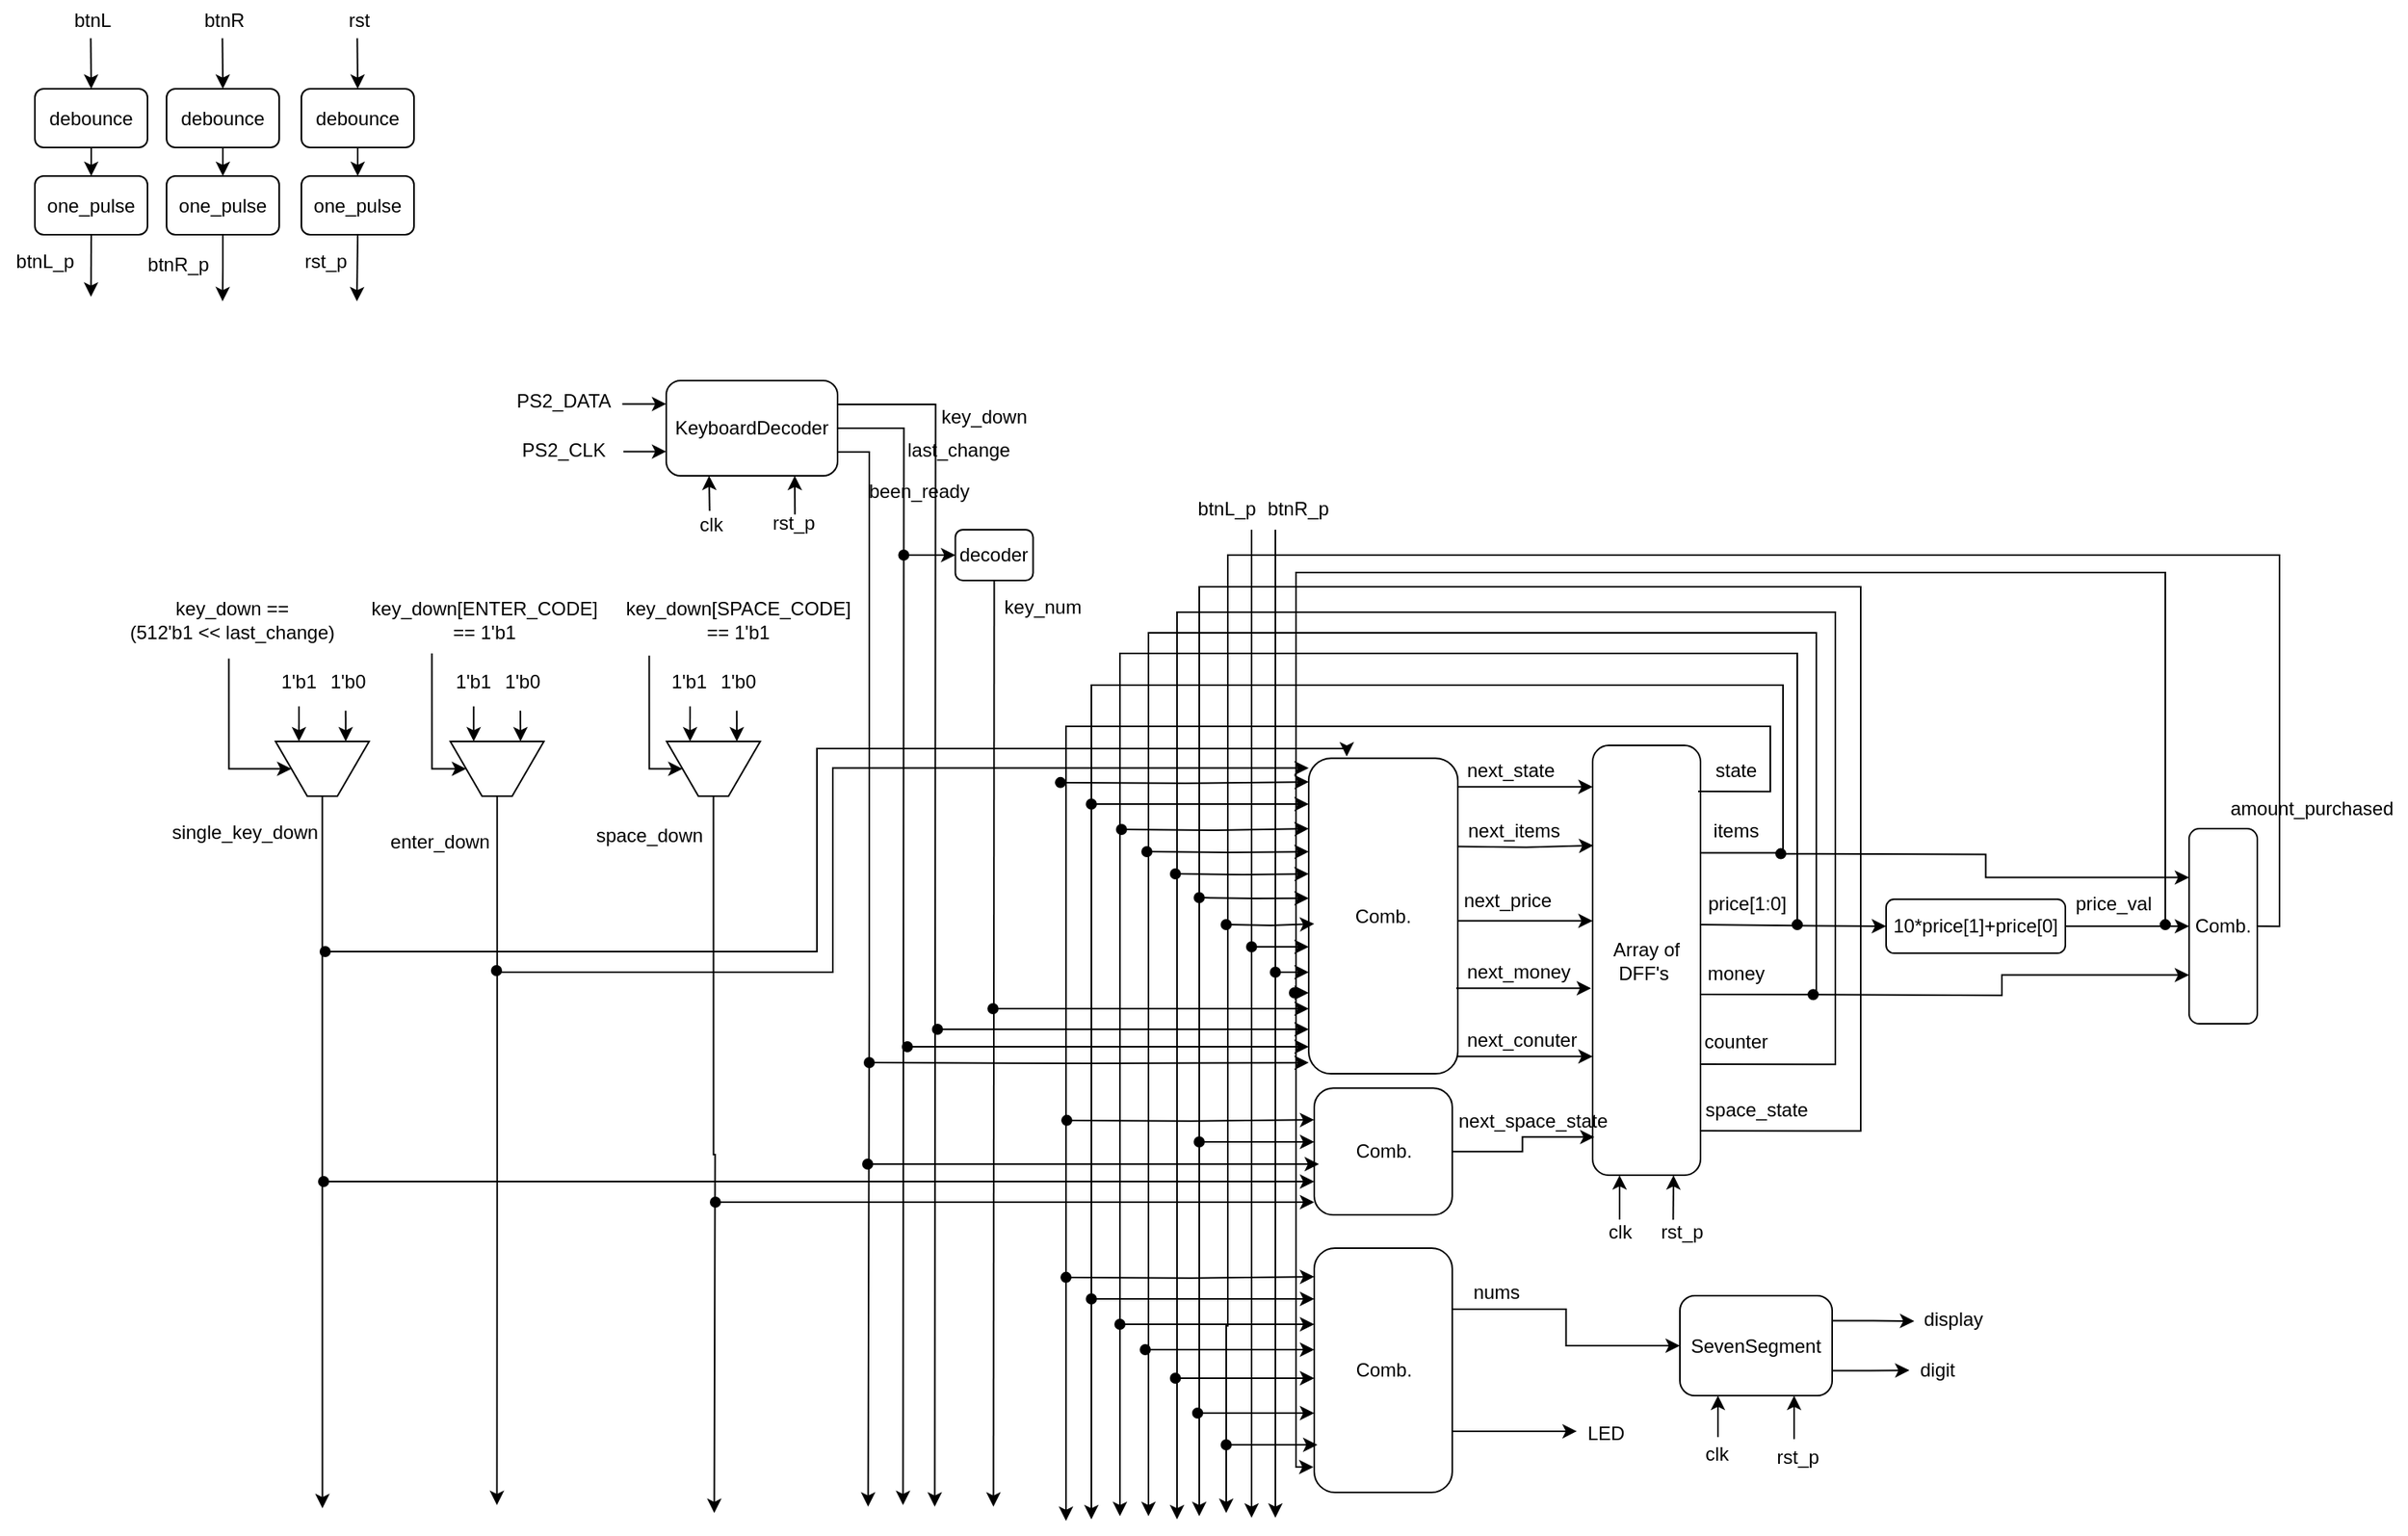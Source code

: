 <mxfile version="22.0.8" type="device" pages="2">
  <diagram name="block_diagram" id="90a13364-a465-7bf4-72fc-28e22215d7a0">
    <mxGraphModel dx="1571" dy="817" grid="0" gridSize="10" guides="1" tooltips="1" connect="1" arrows="1" fold="1" page="1" pageScale="1.5" pageWidth="1169" pageHeight="826" background="none" math="0" shadow="0">
      <root>
        <mxCell id="0" style=";html=1;" />
        <mxCell id="1" style=";html=1;" parent="0" />
        <mxCell id="O9ZDZ6vQRQPlVAmt5vs9-24" style="edgeStyle=orthogonalEdgeStyle;rounded=0;orthogonalLoop=1;jettySize=auto;html=1;exitX=0.5;exitY=0;exitDx=0;exitDy=0;entryX=0.5;entryY=0;entryDx=0;entryDy=0;" edge="1" parent="1" target="O9ZDZ6vQRQPlVAmt5vs9-1">
          <mxGeometry relative="1" as="geometry">
            <mxPoint x="116.217" y="35.13" as="sourcePoint" />
          </mxGeometry>
        </mxCell>
        <mxCell id="O9ZDZ6vQRQPlVAmt5vs9-25" style="edgeStyle=orthogonalEdgeStyle;rounded=0;orthogonalLoop=1;jettySize=auto;html=1;exitX=0.5;exitY=1;exitDx=0;exitDy=0;entryX=0.5;entryY=0;entryDx=0;entryDy=0;" edge="1" parent="1" source="O9ZDZ6vQRQPlVAmt5vs9-1" target="O9ZDZ6vQRQPlVAmt5vs9-4">
          <mxGeometry relative="1" as="geometry" />
        </mxCell>
        <mxCell id="O9ZDZ6vQRQPlVAmt5vs9-1" value="debounce" style="rounded=1;whiteSpace=wrap;html=1;" vertex="1" parent="1">
          <mxGeometry x="81" y="67" width="71" height="37" as="geometry" />
        </mxCell>
        <mxCell id="O9ZDZ6vQRQPlVAmt5vs9-100" style="edgeStyle=orthogonalEdgeStyle;rounded=0;orthogonalLoop=1;jettySize=auto;html=1;exitX=0.5;exitY=1;exitDx=0;exitDy=0;" edge="1" parent="1" source="O9ZDZ6vQRQPlVAmt5vs9-4">
          <mxGeometry relative="1" as="geometry">
            <mxPoint x="116.353" y="198.118" as="targetPoint" />
          </mxGeometry>
        </mxCell>
        <mxCell id="O9ZDZ6vQRQPlVAmt5vs9-4" value="one_pulse" style="rounded=1;whiteSpace=wrap;html=1;" vertex="1" parent="1">
          <mxGeometry x="81" y="122" width="71" height="37" as="geometry" />
        </mxCell>
        <mxCell id="O9ZDZ6vQRQPlVAmt5vs9-8" value="btnL" style="text;html=1;align=center;verticalAlign=middle;resizable=0;points=[];autosize=1;strokeColor=none;fillColor=none;" vertex="1" parent="1">
          <mxGeometry x="96" y="11" width="41" height="26" as="geometry" />
        </mxCell>
        <mxCell id="O9ZDZ6vQRQPlVAmt5vs9-19" value="btnL_p" style="text;html=1;align=center;verticalAlign=middle;resizable=0;points=[];autosize=1;strokeColor=none;fillColor=none;" vertex="1" parent="1">
          <mxGeometry x="59.0" y="163" width="55" height="26" as="geometry" />
        </mxCell>
        <mxCell id="O9ZDZ6vQRQPlVAmt5vs9-27" style="edgeStyle=orthogonalEdgeStyle;rounded=0;orthogonalLoop=1;jettySize=auto;html=1;exitX=0.5;exitY=0;exitDx=0;exitDy=0;entryX=0.5;entryY=0;entryDx=0;entryDy=0;" edge="1" parent="1" target="O9ZDZ6vQRQPlVAmt5vs9-29">
          <mxGeometry relative="1" as="geometry">
            <mxPoint x="199.217" y="35.13" as="sourcePoint" />
          </mxGeometry>
        </mxCell>
        <mxCell id="O9ZDZ6vQRQPlVAmt5vs9-28" style="edgeStyle=orthogonalEdgeStyle;rounded=0;orthogonalLoop=1;jettySize=auto;html=1;exitX=0.5;exitY=1;exitDx=0;exitDy=0;entryX=0.5;entryY=0;entryDx=0;entryDy=0;" edge="1" parent="1" source="O9ZDZ6vQRQPlVAmt5vs9-29" target="O9ZDZ6vQRQPlVAmt5vs9-31">
          <mxGeometry relative="1" as="geometry" />
        </mxCell>
        <mxCell id="O9ZDZ6vQRQPlVAmt5vs9-29" value="debounce" style="rounded=1;whiteSpace=wrap;html=1;" vertex="1" parent="1">
          <mxGeometry x="164" y="67" width="71" height="37" as="geometry" />
        </mxCell>
        <mxCell id="O9ZDZ6vQRQPlVAmt5vs9-99" style="edgeStyle=orthogonalEdgeStyle;rounded=0;orthogonalLoop=1;jettySize=auto;html=1;exitX=0.5;exitY=1;exitDx=0;exitDy=0;" edge="1" parent="1" source="O9ZDZ6vQRQPlVAmt5vs9-31">
          <mxGeometry relative="1" as="geometry">
            <mxPoint x="199.294" y="200.941" as="targetPoint" />
          </mxGeometry>
        </mxCell>
        <mxCell id="O9ZDZ6vQRQPlVAmt5vs9-31" value="one_pulse" style="rounded=1;whiteSpace=wrap;html=1;" vertex="1" parent="1">
          <mxGeometry x="164" y="122" width="71" height="37" as="geometry" />
        </mxCell>
        <mxCell id="O9ZDZ6vQRQPlVAmt5vs9-32" value="btnR" style="text;html=1;align=center;verticalAlign=middle;resizable=0;points=[];autosize=1;strokeColor=none;fillColor=none;" vertex="1" parent="1">
          <mxGeometry x="178" y="11" width="43" height="26" as="geometry" />
        </mxCell>
        <mxCell id="O9ZDZ6vQRQPlVAmt5vs9-33" value="btnR_p" style="text;html=1;align=center;verticalAlign=middle;resizable=0;points=[];autosize=1;strokeColor=none;fillColor=none;" vertex="1" parent="1">
          <mxGeometry x="142" y="165" width="57" height="26" as="geometry" />
        </mxCell>
        <mxCell id="O9ZDZ6vQRQPlVAmt5vs9-34" style="edgeStyle=orthogonalEdgeStyle;rounded=0;orthogonalLoop=1;jettySize=auto;html=1;exitX=0.5;exitY=0;exitDx=0;exitDy=0;entryX=0.5;entryY=0;entryDx=0;entryDy=0;" edge="1" parent="1" target="O9ZDZ6vQRQPlVAmt5vs9-36">
          <mxGeometry relative="1" as="geometry">
            <mxPoint x="284.217" y="35.13" as="sourcePoint" />
          </mxGeometry>
        </mxCell>
        <mxCell id="O9ZDZ6vQRQPlVAmt5vs9-35" style="edgeStyle=orthogonalEdgeStyle;rounded=0;orthogonalLoop=1;jettySize=auto;html=1;exitX=0.5;exitY=1;exitDx=0;exitDy=0;entryX=0.5;entryY=0;entryDx=0;entryDy=0;" edge="1" parent="1" source="O9ZDZ6vQRQPlVAmt5vs9-36" target="O9ZDZ6vQRQPlVAmt5vs9-38">
          <mxGeometry relative="1" as="geometry" />
        </mxCell>
        <mxCell id="O9ZDZ6vQRQPlVAmt5vs9-36" value="debounce" style="rounded=1;whiteSpace=wrap;html=1;" vertex="1" parent="1">
          <mxGeometry x="249" y="67" width="71" height="37" as="geometry" />
        </mxCell>
        <mxCell id="O9ZDZ6vQRQPlVAmt5vs9-68" style="edgeStyle=orthogonalEdgeStyle;rounded=0;orthogonalLoop=1;jettySize=auto;html=1;exitX=0.5;exitY=1;exitDx=0;exitDy=0;" edge="1" parent="1" source="O9ZDZ6vQRQPlVAmt5vs9-38">
          <mxGeometry relative="1" as="geometry">
            <mxPoint x="284" y="201" as="targetPoint" />
          </mxGeometry>
        </mxCell>
        <mxCell id="O9ZDZ6vQRQPlVAmt5vs9-38" value="one_pulse" style="rounded=1;whiteSpace=wrap;html=1;" vertex="1" parent="1">
          <mxGeometry x="249" y="122" width="71" height="37" as="geometry" />
        </mxCell>
        <mxCell id="O9ZDZ6vQRQPlVAmt5vs9-39" value="rst" style="text;html=1;align=center;verticalAlign=middle;resizable=0;points=[];autosize=1;strokeColor=none;fillColor=none;" vertex="1" parent="1">
          <mxGeometry x="269" y="11" width="31" height="26" as="geometry" />
        </mxCell>
        <mxCell id="O9ZDZ6vQRQPlVAmt5vs9-40" value="rst_p" style="text;html=1;align=center;verticalAlign=middle;resizable=0;points=[];autosize=1;strokeColor=none;fillColor=none;" vertex="1" parent="1">
          <mxGeometry x="241" y="163" width="45" height="26" as="geometry" />
        </mxCell>
        <mxCell id="O9ZDZ6vQRQPlVAmt5vs9-199" style="edgeStyle=orthogonalEdgeStyle;rounded=0;orthogonalLoop=1;jettySize=auto;html=1;exitX=0.25;exitY=1;exitDx=0;exitDy=0;entryX=0.25;entryY=1;entryDx=0;entryDy=0;" edge="1" parent="1" target="O9ZDZ6vQRQPlVAmt5vs9-41">
          <mxGeometry relative="1" as="geometry">
            <mxPoint x="1142" y="917.095" as="sourcePoint" />
          </mxGeometry>
        </mxCell>
        <mxCell id="O9ZDZ6vQRQPlVAmt5vs9-200" style="edgeStyle=orthogonalEdgeStyle;rounded=0;orthogonalLoop=1;jettySize=auto;html=1;exitX=0.75;exitY=1;exitDx=0;exitDy=0;entryX=0.75;entryY=1;entryDx=0;entryDy=0;" edge="1" parent="1" target="O9ZDZ6vQRQPlVAmt5vs9-41">
          <mxGeometry relative="1" as="geometry">
            <mxPoint x="1190" y="918.314" as="sourcePoint" />
          </mxGeometry>
        </mxCell>
        <mxCell id="O9ZDZ6vQRQPlVAmt5vs9-201" style="edgeStyle=orthogonalEdgeStyle;rounded=0;orthogonalLoop=1;jettySize=auto;html=1;exitX=1;exitY=0.25;exitDx=0;exitDy=0;" edge="1" parent="1" source="O9ZDZ6vQRQPlVAmt5vs9-41">
          <mxGeometry relative="1" as="geometry">
            <mxPoint x="1265.757" y="844" as="targetPoint" />
          </mxGeometry>
        </mxCell>
        <mxCell id="O9ZDZ6vQRQPlVAmt5vs9-203" style="edgeStyle=orthogonalEdgeStyle;rounded=0;orthogonalLoop=1;jettySize=auto;html=1;exitX=1;exitY=0.75;exitDx=0;exitDy=0;" edge="1" parent="1" source="O9ZDZ6vQRQPlVAmt5vs9-41">
          <mxGeometry relative="1" as="geometry">
            <mxPoint x="1262.71" y="875" as="targetPoint" />
          </mxGeometry>
        </mxCell>
        <mxCell id="O9ZDZ6vQRQPlVAmt5vs9-41" value="SevenSegment" style="rounded=1;whiteSpace=wrap;html=1;" vertex="1" parent="1">
          <mxGeometry x="1118" y="828" width="96" height="63" as="geometry" />
        </mxCell>
        <mxCell id="O9ZDZ6vQRQPlVAmt5vs9-83" style="edgeStyle=orthogonalEdgeStyle;rounded=0;orthogonalLoop=1;jettySize=auto;html=1;exitX=0.25;exitY=1;exitDx=0;exitDy=0;entryX=0.25;entryY=1;entryDx=0;entryDy=0;" edge="1" parent="1" target="O9ZDZ6vQRQPlVAmt5vs9-42">
          <mxGeometry relative="1" as="geometry">
            <mxPoint x="506.345" y="333.172" as="sourcePoint" />
          </mxGeometry>
        </mxCell>
        <mxCell id="O9ZDZ6vQRQPlVAmt5vs9-85" style="edgeStyle=orthogonalEdgeStyle;rounded=0;orthogonalLoop=1;jettySize=auto;html=1;exitX=0.75;exitY=1;exitDx=0;exitDy=0;entryX=0.75;entryY=1;entryDx=0;entryDy=0;" edge="1" parent="1" target="O9ZDZ6vQRQPlVAmt5vs9-42">
          <mxGeometry relative="1" as="geometry">
            <mxPoint x="560.138" y="335.379" as="sourcePoint" />
          </mxGeometry>
        </mxCell>
        <mxCell id="O9ZDZ6vQRQPlVAmt5vs9-87" style="edgeStyle=orthogonalEdgeStyle;rounded=0;orthogonalLoop=1;jettySize=auto;html=1;exitX=0;exitY=0.25;exitDx=0;exitDy=0;entryX=0;entryY=0.25;entryDx=0;entryDy=0;" edge="1" parent="1" target="O9ZDZ6vQRQPlVAmt5vs9-42">
          <mxGeometry relative="1" as="geometry">
            <mxPoint x="451.273" y="265.727" as="sourcePoint" />
          </mxGeometry>
        </mxCell>
        <mxCell id="O9ZDZ6vQRQPlVAmt5vs9-89" style="edgeStyle=orthogonalEdgeStyle;rounded=0;orthogonalLoop=1;jettySize=auto;html=1;exitX=0;exitY=0.75;exitDx=0;exitDy=0;entryX=0;entryY=0.75;entryDx=0;entryDy=0;" edge="1" parent="1" target="O9ZDZ6vQRQPlVAmt5vs9-42">
          <mxGeometry relative="1" as="geometry">
            <mxPoint x="452.0" y="295.727" as="sourcePoint" />
          </mxGeometry>
        </mxCell>
        <mxCell id="O9ZDZ6vQRQPlVAmt5vs9-101" style="edgeStyle=orthogonalEdgeStyle;rounded=0;orthogonalLoop=1;jettySize=auto;html=1;exitX=1;exitY=0.25;exitDx=0;exitDy=0;" edge="1" parent="1" source="O9ZDZ6vQRQPlVAmt5vs9-42">
          <mxGeometry relative="1" as="geometry">
            <mxPoint x="648.26" y="961" as="targetPoint" />
          </mxGeometry>
        </mxCell>
        <mxCell id="O9ZDZ6vQRQPlVAmt5vs9-102" style="edgeStyle=orthogonalEdgeStyle;rounded=0;orthogonalLoop=1;jettySize=auto;html=1;exitX=1;exitY=0.5;exitDx=0;exitDy=0;" edge="1" parent="1" source="O9ZDZ6vQRQPlVAmt5vs9-42">
          <mxGeometry relative="1" as="geometry">
            <mxPoint x="628.26" y="960" as="targetPoint" />
          </mxGeometry>
        </mxCell>
        <mxCell id="O9ZDZ6vQRQPlVAmt5vs9-103" style="edgeStyle=orthogonalEdgeStyle;rounded=0;orthogonalLoop=1;jettySize=auto;html=1;exitX=1;exitY=0.75;exitDx=0;exitDy=0;" edge="1" parent="1" source="O9ZDZ6vQRQPlVAmt5vs9-42">
          <mxGeometry relative="1" as="geometry">
            <mxPoint x="606.26" y="961" as="targetPoint" />
          </mxGeometry>
        </mxCell>
        <mxCell id="O9ZDZ6vQRQPlVAmt5vs9-42" value="KeyboardDecoder" style="rounded=1;whiteSpace=wrap;html=1;" vertex="1" parent="1">
          <mxGeometry x="479" y="251" width="108" height="60" as="geometry" />
        </mxCell>
        <mxCell id="O9ZDZ6vQRQPlVAmt5vs9-79" style="edgeStyle=orthogonalEdgeStyle;rounded=0;orthogonalLoop=1;jettySize=auto;html=1;entryX=0.25;entryY=1;entryDx=0;entryDy=0;" edge="1" parent="1" target="O9ZDZ6vQRQPlVAmt5vs9-54">
          <mxGeometry relative="1" as="geometry">
            <mxPoint x="1080" y="780" as="sourcePoint" />
          </mxGeometry>
        </mxCell>
        <mxCell id="O9ZDZ6vQRQPlVAmt5vs9-157" style="edgeStyle=orthogonalEdgeStyle;rounded=0;orthogonalLoop=1;jettySize=auto;html=1;exitX=1;exitY=0.25;exitDx=0;exitDy=0;" edge="1" parent="1" source="O9ZDZ6vQRQPlVAmt5vs9-54">
          <mxGeometry relative="1" as="geometry">
            <mxPoint x="747" y="969" as="targetPoint" />
            <Array as="points">
              <mxPoint x="1183" y="549.06" />
              <mxPoint x="1183" y="443.06" />
              <mxPoint x="747" y="443.06" />
            </Array>
          </mxGeometry>
        </mxCell>
        <mxCell id="O9ZDZ6vQRQPlVAmt5vs9-189" style="edgeStyle=orthogonalEdgeStyle;rounded=0;orthogonalLoop=1;jettySize=auto;html=1;exitX=0.75;exitY=1;exitDx=0;exitDy=0;entryX=0.75;entryY=1;entryDx=0;entryDy=0;" edge="1" parent="1" target="O9ZDZ6vQRQPlVAmt5vs9-54">
          <mxGeometry relative="1" as="geometry">
            <mxPoint x="1113.765" y="780.177" as="sourcePoint" />
          </mxGeometry>
        </mxCell>
        <mxCell id="O9ZDZ6vQRQPlVAmt5vs9-54" value="Array of&lt;br&gt;DFF&#39;s&amp;nbsp;" style="rounded=1;whiteSpace=wrap;html=1;" vertex="1" parent="1">
          <mxGeometry x="1063" y="481.06" width="68" height="271" as="geometry" />
        </mxCell>
        <mxCell id="O9ZDZ6vQRQPlVAmt5vs9-62" value="state" style="text;html=1;align=center;verticalAlign=middle;resizable=0;points=[];autosize=1;strokeColor=none;fillColor=none;" vertex="1" parent="1">
          <mxGeometry x="1131" y="484.06" width="44" height="26" as="geometry" />
        </mxCell>
        <mxCell id="O9ZDZ6vQRQPlVAmt5vs9-63" value="items" style="text;html=1;align=center;verticalAlign=middle;resizable=0;points=[];autosize=1;strokeColor=none;fillColor=none;" vertex="1" parent="1">
          <mxGeometry x="1129" y="522.06" width="47" height="26" as="geometry" />
        </mxCell>
        <mxCell id="O9ZDZ6vQRQPlVAmt5vs9-64" value="price[1:0]" style="text;html=1;align=center;verticalAlign=middle;resizable=0;points=[];autosize=1;strokeColor=none;fillColor=none;" vertex="1" parent="1">
          <mxGeometry x="1126" y="568.06" width="67" height="26" as="geometry" />
        </mxCell>
        <mxCell id="O9ZDZ6vQRQPlVAmt5vs9-65" value="money" style="text;html=1;align=center;verticalAlign=middle;resizable=0;points=[];autosize=1;strokeColor=none;fillColor=none;" vertex="1" parent="1">
          <mxGeometry x="1126" y="612.06" width="54" height="26" as="geometry" />
        </mxCell>
        <mxCell id="O9ZDZ6vQRQPlVAmt5vs9-66" value="counter" style="text;html=1;align=center;verticalAlign=middle;resizable=0;points=[];autosize=1;strokeColor=none;fillColor=none;" vertex="1" parent="1">
          <mxGeometry x="1124" y="655.06" width="58" height="26" as="geometry" />
        </mxCell>
        <mxCell id="O9ZDZ6vQRQPlVAmt5vs9-67" value="space_state" style="text;html=1;align=center;verticalAlign=middle;resizable=0;points=[];autosize=1;strokeColor=none;fillColor=none;" vertex="1" parent="1">
          <mxGeometry x="1124" y="698.06" width="83" height="26" as="geometry" />
        </mxCell>
        <mxCell id="O9ZDZ6vQRQPlVAmt5vs9-70" style="edgeStyle=orthogonalEdgeStyle;rounded=0;orthogonalLoop=1;jettySize=auto;html=1;exitX=1;exitY=0.25;exitDx=0;exitDy=0;" edge="1" parent="1">
          <mxGeometry relative="1" as="geometry">
            <mxPoint x="731" y="970" as="targetPoint" />
            <mxPoint x="1129.5" y="510.06" as="sourcePoint" />
            <Array as="points">
              <mxPoint x="1175" y="510.06" />
              <mxPoint x="1175" y="469.06" />
              <mxPoint x="731" y="469.06" />
              <mxPoint x="731" y="847.06" />
            </Array>
          </mxGeometry>
        </mxCell>
        <mxCell id="O9ZDZ6vQRQPlVAmt5vs9-71" style="edgeStyle=orthogonalEdgeStyle;rounded=0;orthogonalLoop=1;jettySize=auto;html=1;exitX=1;exitY=0.25;exitDx=0;exitDy=0;entryX=0;entryY=0.5;entryDx=0;entryDy=0;" edge="1" parent="1" target="O9ZDZ6vQRQPlVAmt5vs9-75">
          <mxGeometry relative="1" as="geometry">
            <mxPoint x="1241.522" y="594.06" as="targetPoint" />
            <mxPoint x="1131" y="594.06" as="sourcePoint" />
          </mxGeometry>
        </mxCell>
        <mxCell id="O9ZDZ6vQRQPlVAmt5vs9-72" style="edgeStyle=orthogonalEdgeStyle;rounded=0;orthogonalLoop=1;jettySize=auto;html=1;exitX=1;exitY=0.25;exitDx=0;exitDy=0;" edge="1" parent="1">
          <mxGeometry relative="1" as="geometry">
            <mxPoint x="783" y="967" as="targetPoint" />
            <mxPoint x="1131" y="638.06" as="sourcePoint" />
            <Array as="points">
              <mxPoint x="1204" y="638.06" />
              <mxPoint x="1204" y="410.06" />
              <mxPoint x="783" y="410.06" />
            </Array>
          </mxGeometry>
        </mxCell>
        <mxCell id="O9ZDZ6vQRQPlVAmt5vs9-73" style="edgeStyle=orthogonalEdgeStyle;rounded=0;orthogonalLoop=1;jettySize=auto;html=1;exitX=1;exitY=0.25;exitDx=0;exitDy=0;" edge="1" parent="1">
          <mxGeometry relative="1" as="geometry">
            <mxPoint x="801" y="969" as="targetPoint" />
            <mxPoint x="1131" y="682.06" as="sourcePoint" />
            <Array as="points">
              <mxPoint x="1216" y="682.06" />
              <mxPoint x="1216" y="397.06" />
              <mxPoint x="801" y="397.06" />
            </Array>
          </mxGeometry>
        </mxCell>
        <mxCell id="O9ZDZ6vQRQPlVAmt5vs9-74" style="edgeStyle=orthogonalEdgeStyle;rounded=0;orthogonalLoop=1;jettySize=auto;html=1;exitX=1;exitY=0.25;exitDx=0;exitDy=0;" edge="1" parent="1">
          <mxGeometry relative="1" as="geometry">
            <mxPoint x="815" y="967" as="targetPoint" />
            <mxPoint x="1131" y="724.06" as="sourcePoint" />
            <Array as="points">
              <mxPoint x="1232" y="724.06" />
              <mxPoint x="1232" y="381.06" />
              <mxPoint x="815" y="381.06" />
            </Array>
          </mxGeometry>
        </mxCell>
        <mxCell id="O9ZDZ6vQRQPlVAmt5vs9-78" style="edgeStyle=orthogonalEdgeStyle;rounded=0;orthogonalLoop=1;jettySize=auto;html=1;exitX=1;exitY=0.5;exitDx=0;exitDy=0;entryX=0;entryY=0.5;entryDx=0;entryDy=0;" edge="1" parent="1" source="O9ZDZ6vQRQPlVAmt5vs9-75" target="O9ZDZ6vQRQPlVAmt5vs9-159">
          <mxGeometry relative="1" as="geometry">
            <mxPoint x="1378" y="649.06" as="targetPoint" />
          </mxGeometry>
        </mxCell>
        <mxCell id="O9ZDZ6vQRQPlVAmt5vs9-75" value="10*price[1]+price[0]" style="rounded=1;whiteSpace=wrap;html=1;" vertex="1" parent="1">
          <mxGeometry x="1248" y="578.06" width="113" height="34" as="geometry" />
        </mxCell>
        <mxCell id="O9ZDZ6vQRQPlVAmt5vs9-77" value="price_val" style="text;html=1;align=center;verticalAlign=middle;resizable=0;points=[];autosize=1;strokeColor=none;fillColor=none;" vertex="1" parent="1">
          <mxGeometry x="1358" y="568.06" width="66" height="26" as="geometry" />
        </mxCell>
        <mxCell id="O9ZDZ6vQRQPlVAmt5vs9-80" value="clk" style="text;html=1;align=center;verticalAlign=middle;resizable=0;points=[];autosize=1;strokeColor=none;fillColor=none;" vertex="1" parent="1">
          <mxGeometry x="1063" y="775" width="33" height="26" as="geometry" />
        </mxCell>
        <mxCell id="O9ZDZ6vQRQPlVAmt5vs9-82" value="rst_p" style="text;html=1;align=center;verticalAlign=middle;resizable=0;points=[];autosize=1;strokeColor=none;fillColor=none;" vertex="1" parent="1">
          <mxGeometry x="1096" y="775" width="45" height="26" as="geometry" />
        </mxCell>
        <mxCell id="O9ZDZ6vQRQPlVAmt5vs9-84" value="clk" style="text;html=1;align=center;verticalAlign=middle;resizable=0;points=[];autosize=1;strokeColor=none;fillColor=none;" vertex="1" parent="1">
          <mxGeometry x="490" y="329" width="33" height="26" as="geometry" />
        </mxCell>
        <mxCell id="O9ZDZ6vQRQPlVAmt5vs9-86" value="rst_p" style="text;html=1;align=center;verticalAlign=middle;resizable=0;points=[];autosize=1;strokeColor=none;fillColor=none;" vertex="1" parent="1">
          <mxGeometry x="536" y="328" width="45" height="26" as="geometry" />
        </mxCell>
        <mxCell id="O9ZDZ6vQRQPlVAmt5vs9-88" value="PS2_DATA" style="text;html=1;align=center;verticalAlign=middle;resizable=0;points=[];autosize=1;strokeColor=none;fillColor=none;" vertex="1" parent="1">
          <mxGeometry x="375" y="251" width="78" height="26" as="geometry" />
        </mxCell>
        <mxCell id="O9ZDZ6vQRQPlVAmt5vs9-90" value="PS2_CLK" style="text;html=1;align=center;verticalAlign=middle;resizable=0;points=[];autosize=1;strokeColor=none;fillColor=none;" vertex="1" parent="1">
          <mxGeometry x="378.5" y="282" width="71" height="26" as="geometry" />
        </mxCell>
        <mxCell id="O9ZDZ6vQRQPlVAmt5vs9-126" style="edgeStyle=orthogonalEdgeStyle;rounded=0;orthogonalLoop=1;jettySize=auto;html=1;exitX=0.75;exitY=1;exitDx=0;exitDy=0;entryX=0.75;entryY=1;entryDx=0;entryDy=0;" edge="1" parent="1" target="O9ZDZ6vQRQPlVAmt5vs9-96">
          <mxGeometry relative="1" as="geometry">
            <mxPoint x="247.465" y="456.324" as="sourcePoint" />
          </mxGeometry>
        </mxCell>
        <mxCell id="O9ZDZ6vQRQPlVAmt5vs9-128" style="edgeStyle=orthogonalEdgeStyle;rounded=0;orthogonalLoop=1;jettySize=auto;html=1;exitX=0.25;exitY=1;exitDx=0;exitDy=0;entryX=0.25;entryY=1;entryDx=0;entryDy=0;" edge="1" parent="1" target="O9ZDZ6vQRQPlVAmt5vs9-96">
          <mxGeometry relative="1" as="geometry">
            <mxPoint x="276.876" y="459.147" as="sourcePoint" />
          </mxGeometry>
        </mxCell>
        <mxCell id="O9ZDZ6vQRQPlVAmt5vs9-146" style="edgeStyle=orthogonalEdgeStyle;rounded=0;orthogonalLoop=1;jettySize=auto;html=1;exitX=1;exitY=0.5;exitDx=0;exitDy=0;entryX=1;entryY=0.5;entryDx=0;entryDy=0;" edge="1" parent="1" target="O9ZDZ6vQRQPlVAmt5vs9-96">
          <mxGeometry relative="1" as="geometry">
            <mxPoint x="203.26" y="426.26" as="sourcePoint" />
            <Array as="points">
              <mxPoint x="203.26" y="496" />
            </Array>
          </mxGeometry>
        </mxCell>
        <mxCell id="O9ZDZ6vQRQPlVAmt5vs9-150" style="edgeStyle=orthogonalEdgeStyle;rounded=0;orthogonalLoop=1;jettySize=auto;html=1;exitX=0.5;exitY=0;exitDx=0;exitDy=0;" edge="1" parent="1" source="O9ZDZ6vQRQPlVAmt5vs9-96">
          <mxGeometry relative="1" as="geometry">
            <mxPoint x="262.26" y="962" as="targetPoint" />
          </mxGeometry>
        </mxCell>
        <mxCell id="O9ZDZ6vQRQPlVAmt5vs9-96" value="" style="shape=trapezoid;perimeter=trapezoidPerimeter;whiteSpace=wrap;html=1;fixedSize=1;rotation=-180;" vertex="1" parent="1">
          <mxGeometry x="232.7" y="478.5" width="59" height="34.5" as="geometry" />
        </mxCell>
        <mxCell id="O9ZDZ6vQRQPlVAmt5vs9-104" value="key_down" style="text;html=1;align=center;verticalAlign=middle;resizable=0;points=[];autosize=1;strokeColor=none;fillColor=none;" vertex="1" parent="1">
          <mxGeometry x="643.26" y="261" width="72" height="26" as="geometry" />
        </mxCell>
        <mxCell id="O9ZDZ6vQRQPlVAmt5vs9-105" value="last_change" style="text;html=1;align=center;verticalAlign=middle;resizable=0;points=[];autosize=1;strokeColor=none;fillColor=none;" vertex="1" parent="1">
          <mxGeometry x="621.26" y="282" width="83" height="26" as="geometry" />
        </mxCell>
        <mxCell id="O9ZDZ6vQRQPlVAmt5vs9-106" value="been_ready" style="text;html=1;align=center;verticalAlign=middle;resizable=0;points=[];autosize=1;strokeColor=none;fillColor=none;" vertex="1" parent="1">
          <mxGeometry x="597.26" y="308" width="81" height="26" as="geometry" />
        </mxCell>
        <mxCell id="O9ZDZ6vQRQPlVAmt5vs9-124" value="key_down == &lt;br&gt;(512&#39;b1 &amp;lt;&amp;lt; last_change)" style="text;html=1;align=center;verticalAlign=middle;resizable=0;points=[];autosize=1;strokeColor=none;fillColor=none;" vertex="1" parent="1">
          <mxGeometry x="131.26" y="381" width="147" height="41" as="geometry" />
        </mxCell>
        <mxCell id="O9ZDZ6vQRQPlVAmt5vs9-127" value="1&#39;b1" style="text;html=1;align=center;verticalAlign=middle;resizable=0;points=[];autosize=1;strokeColor=none;fillColor=none;" vertex="1" parent="1">
          <mxGeometry x="226.7" y="427.5" width="40" height="26" as="geometry" />
        </mxCell>
        <mxCell id="O9ZDZ6vQRQPlVAmt5vs9-129" value="1&#39;b0" style="text;html=1;align=center;verticalAlign=middle;resizable=0;points=[];autosize=1;strokeColor=none;fillColor=none;" vertex="1" parent="1">
          <mxGeometry x="257.7" y="427.5" width="40" height="26" as="geometry" />
        </mxCell>
        <mxCell id="O9ZDZ6vQRQPlVAmt5vs9-132" style="edgeStyle=orthogonalEdgeStyle;rounded=0;orthogonalLoop=1;jettySize=auto;html=1;exitX=0.75;exitY=1;exitDx=0;exitDy=0;entryX=0.75;entryY=1;entryDx=0;entryDy=0;" edge="1" parent="1" target="O9ZDZ6vQRQPlVAmt5vs9-135">
          <mxGeometry relative="1" as="geometry">
            <mxPoint x="357.635" y="456.324" as="sourcePoint" />
          </mxGeometry>
        </mxCell>
        <mxCell id="O9ZDZ6vQRQPlVAmt5vs9-133" style="edgeStyle=orthogonalEdgeStyle;rounded=0;orthogonalLoop=1;jettySize=auto;html=1;exitX=0.25;exitY=1;exitDx=0;exitDy=0;entryX=0.25;entryY=1;entryDx=0;entryDy=0;" edge="1" parent="1" target="O9ZDZ6vQRQPlVAmt5vs9-135">
          <mxGeometry relative="1" as="geometry">
            <mxPoint x="387.046" y="459.147" as="sourcePoint" />
          </mxGeometry>
        </mxCell>
        <mxCell id="O9ZDZ6vQRQPlVAmt5vs9-147" style="edgeStyle=orthogonalEdgeStyle;rounded=0;orthogonalLoop=1;jettySize=auto;html=1;exitX=1;exitY=0.5;exitDx=0;exitDy=0;entryX=1;entryY=0.5;entryDx=0;entryDy=0;" edge="1" parent="1" target="O9ZDZ6vQRQPlVAmt5vs9-135">
          <mxGeometry relative="1" as="geometry">
            <mxPoint x="331.26" y="423.06" as="sourcePoint" />
            <Array as="points">
              <mxPoint x="331.14" y="495.5" />
            </Array>
          </mxGeometry>
        </mxCell>
        <mxCell id="O9ZDZ6vQRQPlVAmt5vs9-152" style="edgeStyle=orthogonalEdgeStyle;rounded=0;orthogonalLoop=1;jettySize=auto;html=1;exitX=0.5;exitY=0;exitDx=0;exitDy=0;" edge="1" parent="1" source="O9ZDZ6vQRQPlVAmt5vs9-135">
          <mxGeometry relative="1" as="geometry">
            <mxPoint x="372.26" y="960" as="targetPoint" />
          </mxGeometry>
        </mxCell>
        <mxCell id="O9ZDZ6vQRQPlVAmt5vs9-135" value="" style="shape=trapezoid;perimeter=trapezoidPerimeter;whiteSpace=wrap;html=1;fixedSize=1;rotation=-180;" vertex="1" parent="1">
          <mxGeometry x="342.87" y="478.5" width="59" height="34.5" as="geometry" />
        </mxCell>
        <mxCell id="O9ZDZ6vQRQPlVAmt5vs9-136" value="1&#39;b1" style="text;html=1;align=center;verticalAlign=middle;resizable=0;points=[];autosize=1;strokeColor=none;fillColor=none;" vertex="1" parent="1">
          <mxGeometry x="336.87" y="427.5" width="40" height="26" as="geometry" />
        </mxCell>
        <mxCell id="O9ZDZ6vQRQPlVAmt5vs9-137" value="1&#39;b0" style="text;html=1;align=center;verticalAlign=middle;resizable=0;points=[];autosize=1;strokeColor=none;fillColor=none;" vertex="1" parent="1">
          <mxGeometry x="367.87" y="427.5" width="40" height="26" as="geometry" />
        </mxCell>
        <mxCell id="O9ZDZ6vQRQPlVAmt5vs9-138" style="edgeStyle=orthogonalEdgeStyle;rounded=0;orthogonalLoop=1;jettySize=auto;html=1;exitX=0.75;exitY=1;exitDx=0;exitDy=0;entryX=0.75;entryY=1;entryDx=0;entryDy=0;" edge="1" parent="1" target="O9ZDZ6vQRQPlVAmt5vs9-141">
          <mxGeometry relative="1" as="geometry">
            <mxPoint x="494.025" y="456.324" as="sourcePoint" />
          </mxGeometry>
        </mxCell>
        <mxCell id="O9ZDZ6vQRQPlVAmt5vs9-139" style="edgeStyle=orthogonalEdgeStyle;rounded=0;orthogonalLoop=1;jettySize=auto;html=1;exitX=0.25;exitY=1;exitDx=0;exitDy=0;entryX=0.25;entryY=1;entryDx=0;entryDy=0;" edge="1" parent="1" target="O9ZDZ6vQRQPlVAmt5vs9-141">
          <mxGeometry relative="1" as="geometry">
            <mxPoint x="523.436" y="459.147" as="sourcePoint" />
          </mxGeometry>
        </mxCell>
        <mxCell id="O9ZDZ6vQRQPlVAmt5vs9-148" style="edgeStyle=orthogonalEdgeStyle;rounded=0;orthogonalLoop=1;jettySize=auto;html=1;exitX=1;exitY=0.5;exitDx=0;exitDy=0;entryX=1;entryY=0.5;entryDx=0;entryDy=0;" edge="1" parent="1" target="O9ZDZ6vQRQPlVAmt5vs9-141">
          <mxGeometry relative="1" as="geometry">
            <mxPoint x="468.26" y="424.34" as="sourcePoint" />
            <Array as="points">
              <mxPoint x="468.26" y="495.5" />
            </Array>
          </mxGeometry>
        </mxCell>
        <mxCell id="O9ZDZ6vQRQPlVAmt5vs9-154" style="edgeStyle=orthogonalEdgeStyle;rounded=0;orthogonalLoop=1;jettySize=auto;html=1;exitX=0.5;exitY=0;exitDx=0;exitDy=0;" edge="1" parent="1" source="O9ZDZ6vQRQPlVAmt5vs9-141">
          <mxGeometry relative="1" as="geometry">
            <mxPoint x="509.26" y="965" as="targetPoint" />
          </mxGeometry>
        </mxCell>
        <mxCell id="O9ZDZ6vQRQPlVAmt5vs9-141" value="" style="shape=trapezoid;perimeter=trapezoidPerimeter;whiteSpace=wrap;html=1;fixedSize=1;rotation=-180;" vertex="1" parent="1">
          <mxGeometry x="479.26" y="478.5" width="59" height="34.5" as="geometry" />
        </mxCell>
        <mxCell id="O9ZDZ6vQRQPlVAmt5vs9-142" value="1&#39;b1" style="text;html=1;align=center;verticalAlign=middle;resizable=0;points=[];autosize=1;strokeColor=none;fillColor=none;" vertex="1" parent="1">
          <mxGeometry x="473.26" y="427.5" width="40" height="26" as="geometry" />
        </mxCell>
        <mxCell id="O9ZDZ6vQRQPlVAmt5vs9-143" value="1&#39;b0" style="text;html=1;align=center;verticalAlign=middle;resizable=0;points=[];autosize=1;strokeColor=none;fillColor=none;" vertex="1" parent="1">
          <mxGeometry x="504.26" y="427.5" width="40" height="26" as="geometry" />
        </mxCell>
        <mxCell id="O9ZDZ6vQRQPlVAmt5vs9-144" value="key_down[ENTER_CODE] &lt;br&gt;== 1&#39;b1" style="text;html=1;align=center;verticalAlign=middle;resizable=0;points=[];autosize=1;strokeColor=none;fillColor=none;" vertex="1" parent="1">
          <mxGeometry x="283.26" y="381" width="161" height="41" as="geometry" />
        </mxCell>
        <mxCell id="O9ZDZ6vQRQPlVAmt5vs9-149" value="key_down[SPACE_CODE] &lt;br&gt;== 1&#39;b1" style="text;html=1;align=center;verticalAlign=middle;resizable=0;points=[];autosize=1;strokeColor=none;fillColor=none;" vertex="1" parent="1">
          <mxGeometry x="444.26" y="381" width="160" height="41" as="geometry" />
        </mxCell>
        <mxCell id="O9ZDZ6vQRQPlVAmt5vs9-151" value="single_key_down" style="text;html=1;align=center;verticalAlign=middle;resizable=0;points=[];autosize=1;strokeColor=none;fillColor=none;" vertex="1" parent="1">
          <mxGeometry x="157.76" y="523" width="110" height="26" as="geometry" />
        </mxCell>
        <mxCell id="O9ZDZ6vQRQPlVAmt5vs9-153" value="enter_down" style="text;html=1;align=center;verticalAlign=middle;resizable=0;points=[];autosize=1;strokeColor=none;fillColor=none;" vertex="1" parent="1">
          <mxGeometry x="295.87" y="529" width="81" height="26" as="geometry" />
        </mxCell>
        <mxCell id="O9ZDZ6vQRQPlVAmt5vs9-155" value="space_down" style="text;html=1;align=center;verticalAlign=middle;resizable=0;points=[];autosize=1;strokeColor=none;fillColor=none;" vertex="1" parent="1">
          <mxGeometry x="425.26" y="525" width="85" height="26" as="geometry" />
        </mxCell>
        <mxCell id="O9ZDZ6vQRQPlVAmt5vs9-158" style="edgeStyle=orthogonalEdgeStyle;rounded=0;orthogonalLoop=1;jettySize=auto;html=1;startArrow=oval;startFill=1;" edge="1" parent="1">
          <mxGeometry relative="1" as="geometry">
            <mxPoint x="765" y="967" as="targetPoint" />
            <mxPoint x="1192" y="594.06" as="sourcePoint" />
            <Array as="points">
              <mxPoint x="1192" y="552.06" />
              <mxPoint x="1192" y="423.06" />
              <mxPoint x="765" y="423.06" />
            </Array>
          </mxGeometry>
        </mxCell>
        <mxCell id="O9ZDZ6vQRQPlVAmt5vs9-162" style="edgeStyle=orthogonalEdgeStyle;rounded=0;orthogonalLoop=1;jettySize=auto;html=1;exitX=1;exitY=0.5;exitDx=0;exitDy=0;" edge="1" parent="1" source="O9ZDZ6vQRQPlVAmt5vs9-159">
          <mxGeometry relative="1" as="geometry">
            <mxPoint x="832" y="965" as="targetPoint" />
            <Array as="points">
              <mxPoint x="1496" y="595" />
              <mxPoint x="1496" y="361" />
              <mxPoint x="833" y="361" />
              <mxPoint x="833" y="847" />
              <mxPoint x="832" y="847" />
            </Array>
          </mxGeometry>
        </mxCell>
        <mxCell id="O9ZDZ6vQRQPlVAmt5vs9-163" style="edgeStyle=orthogonalEdgeStyle;rounded=0;orthogonalLoop=1;jettySize=auto;html=1;exitX=0;exitY=0.25;exitDx=0;exitDy=0;entryX=0;entryY=0.25;entryDx=0;entryDy=0;startArrow=oval;startFill=1;" edge="1" parent="1" target="O9ZDZ6vQRQPlVAmt5vs9-159">
          <mxGeometry relative="1" as="geometry">
            <mxPoint x="1181.621" y="549.301" as="sourcePoint" />
          </mxGeometry>
        </mxCell>
        <mxCell id="O9ZDZ6vQRQPlVAmt5vs9-164" style="edgeStyle=orthogonalEdgeStyle;rounded=0;orthogonalLoop=1;jettySize=auto;html=1;exitX=0;exitY=0.75;exitDx=0;exitDy=0;entryX=0;entryY=0.75;entryDx=0;entryDy=0;startArrow=oval;startFill=1;" edge="1" parent="1" target="O9ZDZ6vQRQPlVAmt5vs9-159">
          <mxGeometry relative="1" as="geometry">
            <mxPoint x="1202.034" y="638.129" as="sourcePoint" />
          </mxGeometry>
        </mxCell>
        <mxCell id="O9ZDZ6vQRQPlVAmt5vs9-159" value="Comb." style="rounded=1;whiteSpace=wrap;html=1;" vertex="1" parent="1">
          <mxGeometry x="1439" y="533.56" width="43" height="123" as="geometry" />
        </mxCell>
        <mxCell id="O9ZDZ6vQRQPlVAmt5vs9-161" value="amount_purchased" style="text;html=1;align=center;verticalAlign=middle;resizable=0;points=[];autosize=1;strokeColor=none;fillColor=none;" vertex="1" parent="1">
          <mxGeometry x="1455" y="507.56" width="121" height="26" as="geometry" />
        </mxCell>
        <mxCell id="O9ZDZ6vQRQPlVAmt5vs9-170" style="edgeStyle=orthogonalEdgeStyle;rounded=0;orthogonalLoop=1;jettySize=auto;html=1;exitX=0;exitY=0.5;exitDx=0;exitDy=0;entryX=0;entryY=0.5;entryDx=0;entryDy=0;startArrow=oval;startFill=1;" edge="1" parent="1" target="O9ZDZ6vQRQPlVAmt5vs9-169">
          <mxGeometry relative="1" as="geometry">
            <mxPoint x="628.727" y="361" as="sourcePoint" />
          </mxGeometry>
        </mxCell>
        <mxCell id="O9ZDZ6vQRQPlVAmt5vs9-171" style="edgeStyle=orthogonalEdgeStyle;rounded=0;orthogonalLoop=1;jettySize=auto;html=1;exitX=0.5;exitY=1;exitDx=0;exitDy=0;" edge="1" parent="1" source="O9ZDZ6vQRQPlVAmt5vs9-169">
          <mxGeometry relative="1" as="geometry">
            <mxPoint x="685.26" y="961.0" as="targetPoint" />
          </mxGeometry>
        </mxCell>
        <mxCell id="O9ZDZ6vQRQPlVAmt5vs9-169" value="decoder" style="rounded=1;whiteSpace=wrap;html=1;" vertex="1" parent="1">
          <mxGeometry x="661.26" y="345" width="49" height="32" as="geometry" />
        </mxCell>
        <mxCell id="O9ZDZ6vQRQPlVAmt5vs9-172" value="key_num" style="text;html=1;align=center;verticalAlign=middle;resizable=0;points=[];autosize=1;strokeColor=none;fillColor=none;" vertex="1" parent="1">
          <mxGeometry x="682.26" y="381" width="67" height="26" as="geometry" />
        </mxCell>
        <mxCell id="O9ZDZ6vQRQPlVAmt5vs9-190" style="edgeStyle=orthogonalEdgeStyle;rounded=0;orthogonalLoop=1;jettySize=auto;html=1;exitX=1;exitY=0.75;exitDx=0;exitDy=0;" edge="1" parent="1" source="O9ZDZ6vQRQPlVAmt5vs9-173">
          <mxGeometry relative="1" as="geometry">
            <mxPoint x="1053.01" y="913.444" as="targetPoint" />
          </mxGeometry>
        </mxCell>
        <mxCell id="O9ZDZ6vQRQPlVAmt5vs9-192" style="edgeStyle=orthogonalEdgeStyle;rounded=0;orthogonalLoop=1;jettySize=auto;html=1;exitX=1;exitY=0.25;exitDx=0;exitDy=0;entryX=0;entryY=0.5;entryDx=0;entryDy=0;" edge="1" parent="1" source="O9ZDZ6vQRQPlVAmt5vs9-173" target="O9ZDZ6vQRQPlVAmt5vs9-41">
          <mxGeometry relative="1" as="geometry">
            <mxPoint x="1097" y="867" as="targetPoint" />
          </mxGeometry>
        </mxCell>
        <mxCell id="O9ZDZ6vQRQPlVAmt5vs9-173" value="Comb." style="rounded=1;whiteSpace=wrap;html=1;" vertex="1" parent="1">
          <mxGeometry x="887.5" y="798" width="87" height="154" as="geometry" />
        </mxCell>
        <mxCell id="O9ZDZ6vQRQPlVAmt5vs9-176" style="edgeStyle=orthogonalEdgeStyle;rounded=0;orthogonalLoop=1;jettySize=auto;html=1;exitX=0.985;exitY=0.288;exitDx=0;exitDy=0;entryX=0;entryY=0.25;entryDx=0;entryDy=0;exitPerimeter=0;" edge="1" parent="1">
          <mxGeometry relative="1" as="geometry">
            <mxPoint x="978.0" y="544.696" as="sourcePoint" />
            <mxPoint x="1063.41" y="544.13" as="targetPoint" />
          </mxGeometry>
        </mxCell>
        <mxCell id="O9ZDZ6vQRQPlVAmt5vs9-174" value="Comb." style="rounded=1;whiteSpace=wrap;html=1;" vertex="1" parent="1">
          <mxGeometry x="884" y="489.15" width="94" height="198.91" as="geometry" />
        </mxCell>
        <mxCell id="O9ZDZ6vQRQPlVAmt5vs9-209" style="edgeStyle=orthogonalEdgeStyle;rounded=0;orthogonalLoop=1;jettySize=auto;html=1;exitX=0;exitY=0.25;exitDx=0;exitDy=0;entryX=0;entryY=0.25;entryDx=0;entryDy=0;startArrow=oval;startFill=1;" edge="1" parent="1" target="O9ZDZ6vQRQPlVAmt5vs9-175">
          <mxGeometry relative="1" as="geometry">
            <mxPoint x="731.522" y="717.435" as="sourcePoint" />
          </mxGeometry>
        </mxCell>
        <mxCell id="O9ZDZ6vQRQPlVAmt5vs9-175" value="Comb." style="rounded=1;whiteSpace=wrap;html=1;" vertex="1" parent="1">
          <mxGeometry x="887.5" y="697.12" width="87" height="79.94" as="geometry" />
        </mxCell>
        <mxCell id="O9ZDZ6vQRQPlVAmt5vs9-177" style="edgeStyle=orthogonalEdgeStyle;rounded=0;orthogonalLoop=1;jettySize=auto;html=1;exitX=0.985;exitY=0.288;exitDx=0;exitDy=0;entryX=0;entryY=0.25;entryDx=0;entryDy=0;exitPerimeter=0;" edge="1" parent="1">
          <mxGeometry relative="1" as="geometry">
            <mxPoint x="978" y="507.12" as="sourcePoint" />
            <mxPoint x="1063" y="507.12" as="targetPoint" />
          </mxGeometry>
        </mxCell>
        <mxCell id="O9ZDZ6vQRQPlVAmt5vs9-178" style="edgeStyle=orthogonalEdgeStyle;rounded=0;orthogonalLoop=1;jettySize=auto;html=1;exitX=0.985;exitY=0.288;exitDx=0;exitDy=0;entryX=0;entryY=0.25;entryDx=0;entryDy=0;exitPerimeter=0;" edge="1" parent="1">
          <mxGeometry relative="1" as="geometry">
            <mxPoint x="978" y="591.62" as="sourcePoint" />
            <mxPoint x="1063" y="591.62" as="targetPoint" />
          </mxGeometry>
        </mxCell>
        <mxCell id="O9ZDZ6vQRQPlVAmt5vs9-179" style="edgeStyle=orthogonalEdgeStyle;rounded=0;orthogonalLoop=1;jettySize=auto;html=1;exitX=0.985;exitY=0.288;exitDx=0;exitDy=0;entryX=0;entryY=0.25;entryDx=0;entryDy=0;exitPerimeter=0;" edge="1" parent="1">
          <mxGeometry relative="1" as="geometry">
            <mxPoint x="977" y="634.12" as="sourcePoint" />
            <mxPoint x="1062" y="634.12" as="targetPoint" />
          </mxGeometry>
        </mxCell>
        <mxCell id="O9ZDZ6vQRQPlVAmt5vs9-180" style="edgeStyle=orthogonalEdgeStyle;rounded=0;orthogonalLoop=1;jettySize=auto;html=1;exitX=0.985;exitY=0.288;exitDx=0;exitDy=0;entryX=0;entryY=0.25;entryDx=0;entryDy=0;exitPerimeter=0;" edge="1" parent="1">
          <mxGeometry relative="1" as="geometry">
            <mxPoint x="978" y="677.12" as="sourcePoint" />
            <mxPoint x="1063" y="677.12" as="targetPoint" />
          </mxGeometry>
        </mxCell>
        <mxCell id="O9ZDZ6vQRQPlVAmt5vs9-182" style="edgeStyle=orthogonalEdgeStyle;rounded=0;orthogonalLoop=1;jettySize=auto;html=1;exitX=1;exitY=0.5;exitDx=0;exitDy=0;entryX=0.017;entryY=0.911;entryDx=0;entryDy=0;entryPerimeter=0;" edge="1" parent="1" source="O9ZDZ6vQRQPlVAmt5vs9-175" target="O9ZDZ6vQRQPlVAmt5vs9-54">
          <mxGeometry relative="1" as="geometry" />
        </mxCell>
        <mxCell id="O9ZDZ6vQRQPlVAmt5vs9-183" value="next_state" style="text;html=1;align=center;verticalAlign=middle;resizable=0;points=[];autosize=1;strokeColor=none;fillColor=none;" vertex="1" parent="1">
          <mxGeometry x="974.5" y="484.06" width="73" height="26" as="geometry" />
        </mxCell>
        <mxCell id="O9ZDZ6vQRQPlVAmt5vs9-184" value="next_items" style="text;html=1;align=center;verticalAlign=middle;resizable=0;points=[];autosize=1;strokeColor=none;fillColor=none;" vertex="1" parent="1">
          <mxGeometry x="974.5" y="522.06" width="76" height="26" as="geometry" />
        </mxCell>
        <mxCell id="O9ZDZ6vQRQPlVAmt5vs9-185" value="next_price" style="text;html=1;align=center;verticalAlign=middle;resizable=0;points=[];autosize=1;strokeColor=none;fillColor=none;" vertex="1" parent="1">
          <mxGeometry x="972" y="566.06" width="73" height="26" as="geometry" />
        </mxCell>
        <mxCell id="O9ZDZ6vQRQPlVAmt5vs9-186" value="next_money" style="text;html=1;align=center;verticalAlign=middle;resizable=0;points=[];autosize=1;strokeColor=none;fillColor=none;" vertex="1" parent="1">
          <mxGeometry x="974.5" y="611.06" width="83" height="26" as="geometry" />
        </mxCell>
        <mxCell id="O9ZDZ6vQRQPlVAmt5vs9-187" value="next_conuter" style="text;html=1;align=center;verticalAlign=middle;resizable=0;points=[];autosize=1;strokeColor=none;fillColor=none;" vertex="1" parent="1">
          <mxGeometry x="974.5" y="653.62" width="87" height="26" as="geometry" />
        </mxCell>
        <mxCell id="O9ZDZ6vQRQPlVAmt5vs9-188" value="next_space_state" style="text;html=1;align=center;verticalAlign=middle;resizable=0;points=[];autosize=1;strokeColor=none;fillColor=none;" vertex="1" parent="1">
          <mxGeometry x="969" y="705" width="112" height="26" as="geometry" />
        </mxCell>
        <mxCell id="O9ZDZ6vQRQPlVAmt5vs9-191" value="LED" style="text;html=1;align=center;verticalAlign=middle;resizable=0;points=[];autosize=1;strokeColor=none;fillColor=none;" vertex="1" parent="1">
          <mxGeometry x="1050.5" y="902" width="41" height="26" as="geometry" />
        </mxCell>
        <mxCell id="O9ZDZ6vQRQPlVAmt5vs9-193" value="nums" style="text;html=1;align=center;verticalAlign=middle;resizable=0;points=[];autosize=1;strokeColor=none;fillColor=none;" vertex="1" parent="1">
          <mxGeometry x="978" y="813" width="47" height="26" as="geometry" />
        </mxCell>
        <mxCell id="O9ZDZ6vQRQPlVAmt5vs9-196" value="clk" style="text;html=1;align=center;verticalAlign=middle;resizable=0;points=[];autosize=1;strokeColor=none;fillColor=none;" vertex="1" parent="1">
          <mxGeometry x="1124" y="915" width="33" height="26" as="geometry" />
        </mxCell>
        <mxCell id="O9ZDZ6vQRQPlVAmt5vs9-197" value="rst_p" style="text;html=1;align=center;verticalAlign=middle;resizable=0;points=[];autosize=1;strokeColor=none;fillColor=none;" vertex="1" parent="1">
          <mxGeometry x="1169" y="917" width="45" height="26" as="geometry" />
        </mxCell>
        <mxCell id="O9ZDZ6vQRQPlVAmt5vs9-202" value="display" style="text;html=1;align=center;verticalAlign=middle;resizable=0;points=[];autosize=1;strokeColor=none;fillColor=none;" vertex="1" parent="1">
          <mxGeometry x="1262" y="830" width="55" height="26" as="geometry" />
        </mxCell>
        <mxCell id="O9ZDZ6vQRQPlVAmt5vs9-204" value="digit" style="text;html=1;align=center;verticalAlign=middle;resizable=0;points=[];autosize=1;strokeColor=none;fillColor=none;" vertex="1" parent="1">
          <mxGeometry x="1260" y="862" width="40" height="26" as="geometry" />
        </mxCell>
        <mxCell id="O9ZDZ6vQRQPlVAmt5vs9-205" value="" style="endArrow=classic;html=1;rounded=0;" edge="1" parent="1">
          <mxGeometry width="50" height="50" relative="1" as="geometry">
            <mxPoint x="848" y="345" as="sourcePoint" />
            <mxPoint x="848" y="968" as="targetPoint" />
          </mxGeometry>
        </mxCell>
        <mxCell id="O9ZDZ6vQRQPlVAmt5vs9-206" value="" style="endArrow=classic;html=1;rounded=0;" edge="1" parent="1">
          <mxGeometry width="50" height="50" relative="1" as="geometry">
            <mxPoint x="863" y="345" as="sourcePoint" />
            <mxPoint x="863" y="968" as="targetPoint" />
          </mxGeometry>
        </mxCell>
        <mxCell id="O9ZDZ6vQRQPlVAmt5vs9-207" value="btnL_p" style="text;html=1;align=center;verticalAlign=middle;resizable=0;points=[];autosize=1;strokeColor=none;fillColor=none;" vertex="1" parent="1">
          <mxGeometry x="804" y="319" width="55" height="26" as="geometry" />
        </mxCell>
        <mxCell id="O9ZDZ6vQRQPlVAmt5vs9-208" value="btnR_p" style="text;html=1;align=center;verticalAlign=middle;resizable=0;points=[];autosize=1;strokeColor=none;fillColor=none;" vertex="1" parent="1">
          <mxGeometry x="848" y="319" width="57" height="26" as="geometry" />
        </mxCell>
        <mxCell id="O9ZDZ6vQRQPlVAmt5vs9-210" style="edgeStyle=orthogonalEdgeStyle;rounded=0;orthogonalLoop=1;jettySize=auto;html=1;entryX=0;entryY=0.25;entryDx=0;entryDy=0;startArrow=oval;startFill=1;" edge="1" parent="1">
          <mxGeometry relative="1" as="geometry">
            <mxPoint x="887.5" y="731" as="targetPoint" />
            <mxPoint x="815" y="731" as="sourcePoint" />
          </mxGeometry>
        </mxCell>
        <mxCell id="O9ZDZ6vQRQPlVAmt5vs9-211" style="edgeStyle=orthogonalEdgeStyle;rounded=0;orthogonalLoop=1;jettySize=auto;html=1;entryX=0;entryY=0.25;entryDx=0;entryDy=0;startArrow=oval;startFill=1;" edge="1" parent="1">
          <mxGeometry relative="1" as="geometry">
            <mxPoint x="890.48" y="745" as="targetPoint" />
            <mxPoint x="606" y="745" as="sourcePoint" />
          </mxGeometry>
        </mxCell>
        <mxCell id="O9ZDZ6vQRQPlVAmt5vs9-212" style="edgeStyle=orthogonalEdgeStyle;rounded=0;orthogonalLoop=1;jettySize=auto;html=1;entryX=0;entryY=0.25;entryDx=0;entryDy=0;startArrow=oval;startFill=1;" edge="1" parent="1">
          <mxGeometry relative="1" as="geometry">
            <mxPoint x="887.5" y="756" as="targetPoint" />
            <mxPoint x="263" y="756" as="sourcePoint" />
          </mxGeometry>
        </mxCell>
        <mxCell id="O9ZDZ6vQRQPlVAmt5vs9-213" style="edgeStyle=orthogonalEdgeStyle;rounded=0;orthogonalLoop=1;jettySize=auto;html=1;entryX=0;entryY=0.25;entryDx=0;entryDy=0;startArrow=oval;startFill=1;" edge="1" parent="1">
          <mxGeometry relative="1" as="geometry">
            <mxPoint x="887.5" y="769" as="targetPoint" />
            <mxPoint x="510" y="769" as="sourcePoint" />
          </mxGeometry>
        </mxCell>
        <mxCell id="O9ZDZ6vQRQPlVAmt5vs9-214" style="edgeStyle=orthogonalEdgeStyle;rounded=0;orthogonalLoop=1;jettySize=auto;html=1;exitX=0;exitY=0.25;exitDx=0;exitDy=0;entryX=0;entryY=0.25;entryDx=0;entryDy=0;startArrow=oval;startFill=1;" edge="1" parent="1">
          <mxGeometry relative="1" as="geometry">
            <mxPoint x="887.5" y="816" as="targetPoint" />
            <mxPoint x="731.022" y="816.435" as="sourcePoint" />
          </mxGeometry>
        </mxCell>
        <mxCell id="O9ZDZ6vQRQPlVAmt5vs9-215" style="edgeStyle=orthogonalEdgeStyle;rounded=0;orthogonalLoop=1;jettySize=auto;html=1;entryX=0;entryY=0.25;entryDx=0;entryDy=0;startArrow=oval;startFill=1;" edge="1" parent="1">
          <mxGeometry relative="1" as="geometry">
            <mxPoint x="887.5" y="830" as="targetPoint" />
            <mxPoint x="747" y="830" as="sourcePoint" />
          </mxGeometry>
        </mxCell>
        <mxCell id="O9ZDZ6vQRQPlVAmt5vs9-216" style="edgeStyle=orthogonalEdgeStyle;rounded=0;orthogonalLoop=1;jettySize=auto;html=1;entryX=0;entryY=0.25;entryDx=0;entryDy=0;startArrow=oval;startFill=1;" edge="1" parent="1">
          <mxGeometry relative="1" as="geometry">
            <mxPoint x="887.5" y="846" as="targetPoint" />
            <mxPoint x="765" y="846" as="sourcePoint" />
          </mxGeometry>
        </mxCell>
        <mxCell id="O9ZDZ6vQRQPlVAmt5vs9-217" style="edgeStyle=orthogonalEdgeStyle;rounded=0;orthogonalLoop=1;jettySize=auto;html=1;entryX=0;entryY=0.25;entryDx=0;entryDy=0;startArrow=oval;startFill=1;" edge="1" parent="1">
          <mxGeometry relative="1" as="geometry">
            <mxPoint x="887.5" y="862" as="targetPoint" />
            <mxPoint x="781" y="862" as="sourcePoint" />
          </mxGeometry>
        </mxCell>
        <mxCell id="O9ZDZ6vQRQPlVAmt5vs9-218" style="edgeStyle=orthogonalEdgeStyle;rounded=0;orthogonalLoop=1;jettySize=auto;html=1;entryX=0;entryY=0.25;entryDx=0;entryDy=0;startArrow=oval;startFill=1;" edge="1" parent="1">
          <mxGeometry relative="1" as="geometry">
            <mxPoint x="887.5" y="880" as="targetPoint" />
            <mxPoint x="800" y="880" as="sourcePoint" />
          </mxGeometry>
        </mxCell>
        <mxCell id="O9ZDZ6vQRQPlVAmt5vs9-219" style="edgeStyle=orthogonalEdgeStyle;rounded=0;orthogonalLoop=1;jettySize=auto;html=1;entryX=0;entryY=0.25;entryDx=0;entryDy=0;startArrow=oval;startFill=1;" edge="1" parent="1">
          <mxGeometry relative="1" as="geometry">
            <mxPoint x="887.5" y="902" as="targetPoint" />
            <mxPoint x="814" y="902" as="sourcePoint" />
          </mxGeometry>
        </mxCell>
        <mxCell id="O9ZDZ6vQRQPlVAmt5vs9-220" value="" style="endArrow=classic;html=1;rounded=0;exitX=0.748;exitY=1.063;exitDx=0;exitDy=0;exitPerimeter=0;edgeStyle=orthogonalEdgeStyle;startArrow=oval;startFill=1;" edge="1" parent="1">
          <mxGeometry width="50" height="50" relative="1" as="geometry">
            <mxPoint x="1423.998" y="594.058" as="sourcePoint" />
            <mxPoint x="887" y="936" as="targetPoint" />
            <Array as="points">
              <mxPoint x="1424" y="372" />
              <mxPoint x="876" y="372" />
            </Array>
          </mxGeometry>
        </mxCell>
        <mxCell id="O9ZDZ6vQRQPlVAmt5vs9-221" style="edgeStyle=orthogonalEdgeStyle;rounded=0;orthogonalLoop=1;jettySize=auto;html=1;entryX=0;entryY=0.25;entryDx=0;entryDy=0;startArrow=oval;startFill=1;" edge="1" parent="1">
          <mxGeometry relative="1" as="geometry">
            <mxPoint x="889.5" y="922" as="targetPoint" />
            <mxPoint x="832" y="922" as="sourcePoint" />
          </mxGeometry>
        </mxCell>
        <mxCell id="O9ZDZ6vQRQPlVAmt5vs9-222" style="edgeStyle=orthogonalEdgeStyle;rounded=0;orthogonalLoop=1;jettySize=auto;html=1;exitX=0;exitY=0.25;exitDx=0;exitDy=0;entryX=0;entryY=0.25;entryDx=0;entryDy=0;startArrow=oval;startFill=1;" edge="1" parent="1">
          <mxGeometry relative="1" as="geometry">
            <mxPoint x="884" y="504" as="targetPoint" />
            <mxPoint x="727.522" y="504.435" as="sourcePoint" />
          </mxGeometry>
        </mxCell>
        <mxCell id="O9ZDZ6vQRQPlVAmt5vs9-224" style="edgeStyle=orthogonalEdgeStyle;rounded=0;orthogonalLoop=1;jettySize=auto;html=1;entryX=0;entryY=0.25;entryDx=0;entryDy=0;startArrow=oval;startFill=1;" edge="1" parent="1">
          <mxGeometry relative="1" as="geometry">
            <mxPoint x="884" y="518" as="targetPoint" />
            <mxPoint x="747" y="518" as="sourcePoint" />
          </mxGeometry>
        </mxCell>
        <mxCell id="O9ZDZ6vQRQPlVAmt5vs9-225" style="edgeStyle=orthogonalEdgeStyle;rounded=0;orthogonalLoop=1;jettySize=auto;html=1;entryX=0;entryY=0.25;entryDx=0;entryDy=0;startArrow=oval;startFill=1;" edge="1" parent="1">
          <mxGeometry relative="1" as="geometry">
            <mxPoint x="884" y="533.56" as="targetPoint" />
            <mxPoint x="766" y="534" as="sourcePoint" />
          </mxGeometry>
        </mxCell>
        <mxCell id="O9ZDZ6vQRQPlVAmt5vs9-226" style="edgeStyle=orthogonalEdgeStyle;rounded=0;orthogonalLoop=1;jettySize=auto;html=1;entryX=0;entryY=0.25;entryDx=0;entryDy=0;startArrow=oval;startFill=1;" edge="1" parent="1">
          <mxGeometry relative="1" as="geometry">
            <mxPoint x="884" y="548.06" as="targetPoint" />
            <mxPoint x="782" y="548" as="sourcePoint" />
          </mxGeometry>
        </mxCell>
        <mxCell id="O9ZDZ6vQRQPlVAmt5vs9-227" style="edgeStyle=orthogonalEdgeStyle;rounded=0;orthogonalLoop=1;jettySize=auto;html=1;entryX=0;entryY=0.25;entryDx=0;entryDy=0;startArrow=oval;startFill=1;" edge="1" parent="1">
          <mxGeometry relative="1" as="geometry">
            <mxPoint x="884" y="562.06" as="targetPoint" />
            <mxPoint x="800" y="562" as="sourcePoint" />
          </mxGeometry>
        </mxCell>
        <mxCell id="O9ZDZ6vQRQPlVAmt5vs9-228" style="edgeStyle=orthogonalEdgeStyle;rounded=0;orthogonalLoop=1;jettySize=auto;html=1;entryX=0;entryY=0.25;entryDx=0;entryDy=0;startArrow=oval;startFill=1;" edge="1" parent="1">
          <mxGeometry relative="1" as="geometry">
            <mxPoint x="884" y="577.38" as="targetPoint" />
            <mxPoint x="815" y="577" as="sourcePoint" />
          </mxGeometry>
        </mxCell>
        <mxCell id="O9ZDZ6vQRQPlVAmt5vs9-229" style="edgeStyle=orthogonalEdgeStyle;rounded=0;orthogonalLoop=1;jettySize=auto;html=1;entryX=0;entryY=0.25;entryDx=0;entryDy=0;startArrow=oval;startFill=1;" edge="1" parent="1">
          <mxGeometry relative="1" as="geometry">
            <mxPoint x="887.5" y="593.56" as="targetPoint" />
            <mxPoint x="832" y="594" as="sourcePoint" />
          </mxGeometry>
        </mxCell>
        <mxCell id="O9ZDZ6vQRQPlVAmt5vs9-230" style="edgeStyle=orthogonalEdgeStyle;rounded=0;orthogonalLoop=1;jettySize=auto;html=1;entryX=0;entryY=0.25;entryDx=0;entryDy=0;startArrow=oval;startFill=1;" edge="1" parent="1">
          <mxGeometry relative="1" as="geometry">
            <mxPoint x="884" y="608" as="targetPoint" />
            <mxPoint x="848" y="608" as="sourcePoint" />
          </mxGeometry>
        </mxCell>
        <mxCell id="O9ZDZ6vQRQPlVAmt5vs9-231" style="edgeStyle=orthogonalEdgeStyle;rounded=0;orthogonalLoop=1;jettySize=auto;html=1;entryX=0;entryY=0.25;entryDx=0;entryDy=0;startArrow=oval;startFill=1;" edge="1" parent="1">
          <mxGeometry relative="1" as="geometry">
            <mxPoint x="884" y="623.87" as="targetPoint" />
            <mxPoint x="863" y="624" as="sourcePoint" />
          </mxGeometry>
        </mxCell>
        <mxCell id="O9ZDZ6vQRQPlVAmt5vs9-232" style="edgeStyle=orthogonalEdgeStyle;rounded=0;orthogonalLoop=1;jettySize=auto;html=1;entryX=0;entryY=0.25;entryDx=0;entryDy=0;startArrow=oval;startFill=1;" edge="1" parent="1">
          <mxGeometry relative="1" as="geometry">
            <mxPoint x="884" y="637.06" as="targetPoint" />
            <mxPoint x="875" y="637" as="sourcePoint" />
          </mxGeometry>
        </mxCell>
        <mxCell id="O9ZDZ6vQRQPlVAmt5vs9-234" style="edgeStyle=orthogonalEdgeStyle;rounded=0;orthogonalLoop=1;jettySize=auto;html=1;entryX=0;entryY=0.25;entryDx=0;entryDy=0;startArrow=oval;startFill=1;" edge="1" parent="1">
          <mxGeometry relative="1" as="geometry">
            <mxPoint x="884" y="647" as="targetPoint" />
            <mxPoint x="685" y="647" as="sourcePoint" />
          </mxGeometry>
        </mxCell>
        <mxCell id="O9ZDZ6vQRQPlVAmt5vs9-235" style="edgeStyle=orthogonalEdgeStyle;rounded=0;orthogonalLoop=1;jettySize=auto;html=1;entryX=0;entryY=0.25;entryDx=0;entryDy=0;startArrow=oval;startFill=1;" edge="1" parent="1">
          <mxGeometry relative="1" as="geometry">
            <mxPoint x="884" y="660" as="targetPoint" />
            <mxPoint x="650" y="660" as="sourcePoint" />
          </mxGeometry>
        </mxCell>
        <mxCell id="O9ZDZ6vQRQPlVAmt5vs9-236" style="edgeStyle=orthogonalEdgeStyle;rounded=0;orthogonalLoop=1;jettySize=auto;html=1;entryX=0;entryY=0.25;entryDx=0;entryDy=0;startArrow=oval;startFill=1;" edge="1" parent="1">
          <mxGeometry relative="1" as="geometry">
            <mxPoint x="884" y="671" as="targetPoint" />
            <mxPoint x="631" y="671" as="sourcePoint" />
          </mxGeometry>
        </mxCell>
        <mxCell id="O9ZDZ6vQRQPlVAmt5vs9-237" style="edgeStyle=orthogonalEdgeStyle;rounded=0;orthogonalLoop=1;jettySize=auto;html=1;entryX=0;entryY=0.25;entryDx=0;entryDy=0;startArrow=oval;startFill=1;" edge="1" parent="1">
          <mxGeometry relative="1" as="geometry">
            <mxPoint x="884" y="681.06" as="targetPoint" />
            <mxPoint x="607" y="681" as="sourcePoint" />
          </mxGeometry>
        </mxCell>
        <mxCell id="O9ZDZ6vQRQPlVAmt5vs9-238" style="edgeStyle=orthogonalEdgeStyle;rounded=0;orthogonalLoop=1;jettySize=auto;html=1;entryX=0;entryY=0.25;entryDx=0;entryDy=0;startArrow=oval;startFill=1;" edge="1" parent="1">
          <mxGeometry relative="1" as="geometry">
            <mxPoint x="884" y="495.31" as="targetPoint" />
            <mxPoint x="372" y="623" as="sourcePoint" />
            <Array as="points">
              <mxPoint x="372" y="624" />
              <mxPoint x="584" y="624" />
              <mxPoint x="584" y="495" />
            </Array>
          </mxGeometry>
        </mxCell>
        <mxCell id="O9ZDZ6vQRQPlVAmt5vs9-239" style="edgeStyle=orthogonalEdgeStyle;rounded=0;orthogonalLoop=1;jettySize=auto;html=1;startArrow=oval;startFill=1;" edge="1" parent="1">
          <mxGeometry relative="1" as="geometry">
            <mxPoint x="908" y="488" as="targetPoint" />
            <mxPoint x="264" y="611" as="sourcePoint" />
            <Array as="points">
              <mxPoint x="574" y="611" />
              <mxPoint x="574" y="483" />
              <mxPoint x="908" y="483" />
            </Array>
          </mxGeometry>
        </mxCell>
      </root>
    </mxGraphModel>
  </diagram>
  <diagram id="h4Ub38M82uxCsw-E8f01" name="state_diagram">
    <mxGraphModel dx="874" dy="511" grid="0" gridSize="10" guides="1" tooltips="1" connect="1" arrows="1" fold="1" page="1" pageScale="1" pageWidth="827" pageHeight="1169" math="0" shadow="0">
      <root>
        <mxCell id="0" />
        <mxCell id="1" parent="0" />
        <mxCell id="KMpdqjn4eAzazd7p0RGY-7" style="edgeStyle=orthogonalEdgeStyle;rounded=0;orthogonalLoop=1;jettySize=auto;html=1;exitX=0.974;exitY=0.292;exitDx=0;exitDy=0;entryX=0.022;entryY=0.286;entryDx=0;entryDy=0;exitPerimeter=0;entryPerimeter=0;" edge="1" parent="1" source="KMpdqjn4eAzazd7p0RGY-1" target="KMpdqjn4eAzazd7p0RGY-5">
          <mxGeometry relative="1" as="geometry" />
        </mxCell>
        <mxCell id="KMpdqjn4eAzazd7p0RGY-10" style="edgeStyle=orthogonalEdgeStyle;rounded=0;orthogonalLoop=1;jettySize=auto;html=1;exitX=0.5;exitY=1;exitDx=0;exitDy=0;entryX=0.5;entryY=0;entryDx=0;entryDy=0;" edge="1" parent="1" source="KMpdqjn4eAzazd7p0RGY-1" target="KMpdqjn4eAzazd7p0RGY-4">
          <mxGeometry relative="1" as="geometry" />
        </mxCell>
        <mxCell id="KMpdqjn4eAzazd7p0RGY-20" style="rounded=0;orthogonalLoop=1;jettySize=auto;html=1;exitX=0;exitY=0;exitDx=0;exitDy=0;entryX=0;entryY=0;entryDx=0;entryDy=0;" edge="1" parent="1" target="KMpdqjn4eAzazd7p0RGY-1">
          <mxGeometry relative="1" as="geometry">
            <mxPoint x="298.429" y="287.714" as="sourcePoint" />
          </mxGeometry>
        </mxCell>
        <mxCell id="KMpdqjn4eAzazd7p0RGY-1" value="IDLE" style="ellipse;whiteSpace=wrap;html=1;aspect=fixed;" vertex="1" parent="1">
          <mxGeometry x="319" y="306" width="80" height="80" as="geometry" />
        </mxCell>
        <mxCell id="KMpdqjn4eAzazd7p0RGY-15" style="edgeStyle=orthogonalEdgeStyle;rounded=0;orthogonalLoop=1;jettySize=auto;html=1;exitX=0;exitY=0.5;exitDx=0;exitDy=0;entryX=1;entryY=0.5;entryDx=0;entryDy=0;" edge="1" parent="1" source="KMpdqjn4eAzazd7p0RGY-2" target="KMpdqjn4eAzazd7p0RGY-3">
          <mxGeometry relative="1" as="geometry" />
        </mxCell>
        <mxCell id="KMpdqjn4eAzazd7p0RGY-2" value="BUY" style="ellipse;whiteSpace=wrap;html=1;aspect=fixed;" vertex="1" parent="1">
          <mxGeometry x="414" y="581" width="80" height="80" as="geometry" />
        </mxCell>
        <mxCell id="KMpdqjn4eAzazd7p0RGY-19" style="orthogonalLoop=1;jettySize=auto;html=1;exitX=0;exitY=0.5;exitDx=0;exitDy=0;entryX=0;entryY=0.5;entryDx=0;entryDy=0;edgeStyle=orthogonalEdgeStyle;curved=1;" edge="1" parent="1" source="KMpdqjn4eAzazd7p0RGY-3" target="KMpdqjn4eAzazd7p0RGY-1">
          <mxGeometry relative="1" as="geometry">
            <Array as="points">
              <mxPoint x="153" y="621" />
              <mxPoint x="153" y="346" />
            </Array>
          </mxGeometry>
        </mxCell>
        <mxCell id="KMpdqjn4eAzazd7p0RGY-3" value="CHANGE" style="ellipse;whiteSpace=wrap;html=1;aspect=fixed;" vertex="1" parent="1">
          <mxGeometry x="224" y="581" width="80" height="80" as="geometry" />
        </mxCell>
        <mxCell id="KMpdqjn4eAzazd7p0RGY-13" style="rounded=0;orthogonalLoop=1;jettySize=auto;html=1;exitX=1;exitY=1;exitDx=0;exitDy=0;" edge="1" parent="1" source="KMpdqjn4eAzazd7p0RGY-4" target="KMpdqjn4eAzazd7p0RGY-2">
          <mxGeometry relative="1" as="geometry" />
        </mxCell>
        <mxCell id="KMpdqjn4eAzazd7p0RGY-14" style="rounded=0;orthogonalLoop=1;jettySize=auto;html=1;exitX=0;exitY=1;exitDx=0;exitDy=0;" edge="1" parent="1" source="KMpdqjn4eAzazd7p0RGY-4" target="KMpdqjn4eAzazd7p0RGY-3">
          <mxGeometry relative="1" as="geometry" />
        </mxCell>
        <mxCell id="KMpdqjn4eAzazd7p0RGY-4" value="PAYMENT" style="ellipse;whiteSpace=wrap;html=1;aspect=fixed;" vertex="1" parent="1">
          <mxGeometry x="319" y="448" width="80" height="80" as="geometry" />
        </mxCell>
        <mxCell id="KMpdqjn4eAzazd7p0RGY-8" style="edgeStyle=orthogonalEdgeStyle;rounded=0;orthogonalLoop=1;jettySize=auto;html=1;exitX=0.006;exitY=0.697;exitDx=0;exitDy=0;entryX=0.974;entryY=0.702;entryDx=0;entryDy=0;entryPerimeter=0;exitPerimeter=0;" edge="1" parent="1" source="KMpdqjn4eAzazd7p0RGY-5" target="KMpdqjn4eAzazd7p0RGY-1">
          <mxGeometry relative="1" as="geometry" />
        </mxCell>
        <mxCell id="KMpdqjn4eAzazd7p0RGY-5" value="SET" style="ellipse;whiteSpace=wrap;html=1;aspect=fixed;" vertex="1" parent="1">
          <mxGeometry x="508" y="306" width="80" height="80" as="geometry" />
        </mxCell>
        <mxCell id="KMpdqjn4eAzazd7p0RGY-9" value="btnL_p == 1&#39;b1" style="text;html=1;align=center;verticalAlign=middle;resizable=0;points=[];autosize=1;strokeColor=none;fillColor=none;" vertex="1" parent="1">
          <mxGeometry x="405" y="300" width="98" height="26" as="geometry" />
        </mxCell>
        <mxCell id="KMpdqjn4eAzazd7p0RGY-11" value="btnR_p == 1&#39;b1" style="text;html=1;align=center;verticalAlign=middle;resizable=0;points=[];autosize=1;strokeColor=none;fillColor=none;" vertex="1" parent="1">
          <mxGeometry x="262" y="404" width="100" height="26" as="geometry" />
        </mxCell>
        <mxCell id="KMpdqjn4eAzazd7p0RGY-12" value="&quot;ENTER&quot;" style="text;html=1;align=center;verticalAlign=middle;resizable=0;points=[];autosize=1;strokeColor=none;fillColor=none;" vertex="1" parent="1">
          <mxGeometry x="424" y="360" width="67" height="26" as="geometry" />
        </mxCell>
        <mxCell id="KMpdqjn4eAzazd7p0RGY-16" value="after 3 sec" style="text;html=1;align=center;verticalAlign=middle;resizable=0;points=[];autosize=1;strokeColor=none;fillColor=none;" vertex="1" parent="1">
          <mxGeometry x="319" y="621" width="74" height="26" as="geometry" />
        </mxCell>
        <mxCell id="KMpdqjn4eAzazd7p0RGY-17" value="&quot;ENTER&quot;&lt;br&gt;&amp;amp;&amp;amp;&amp;nbsp;items &amp;gt; 0 &lt;br&gt;&amp;amp;&amp;amp; money &amp;gt;= price_val" style="text;html=1;align=center;verticalAlign=middle;resizable=0;points=[];autosize=1;strokeColor=none;fillColor=none;" vertex="1" parent="1">
          <mxGeometry x="389" y="509" width="142" height="55" as="geometry" />
        </mxCell>
        <mxCell id="KMpdqjn4eAzazd7p0RGY-18" value="&quot;ENTER&quot;&lt;br&gt;&amp;amp;&amp;amp;&amp;nbsp;items == 0 &lt;br&gt;&amp;amp;&amp;amp; money &amp;lt; price_val" style="text;html=1;align=center;verticalAlign=middle;resizable=0;points=[];autosize=1;strokeColor=none;fillColor=none;" vertex="1" parent="1">
          <mxGeometry x="203" y="512" width="135" height="55" as="geometry" />
        </mxCell>
        <mxCell id="KMpdqjn4eAzazd7p0RGY-21" value="rst_p == 1&#39;b1" style="text;html=1;align=center;verticalAlign=middle;resizable=0;points=[];autosize=1;strokeColor=none;fillColor=none;" vertex="1" parent="1">
          <mxGeometry x="241" y="260" width="88" height="26" as="geometry" />
        </mxCell>
        <mxCell id="KMpdqjn4eAzazd7p0RGY-22" value="after 3 sec" style="text;html=1;align=center;verticalAlign=middle;resizable=0;points=[];autosize=1;strokeColor=none;fillColor=none;" vertex="1" parent="1">
          <mxGeometry x="150" y="451" width="74" height="26" as="geometry" />
        </mxCell>
      </root>
    </mxGraphModel>
  </diagram>
</mxfile>

